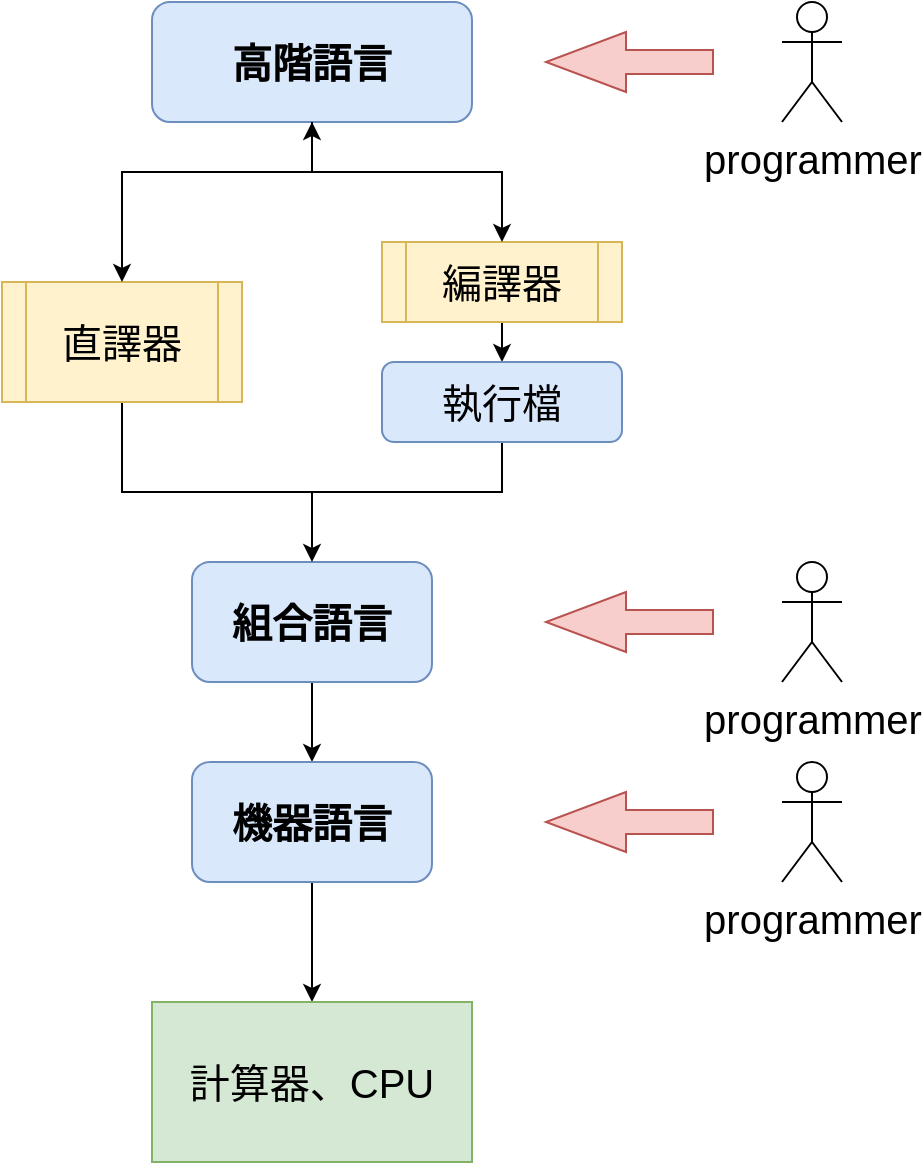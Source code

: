 <mxfile version="13.6.2" type="google"><diagram id="Og6Qbux90tX0bGSQaYru" name="第1頁"><mxGraphModel dx="782" dy="469" grid="1" gridSize="10" guides="1" tooltips="1" connect="1" arrows="1" fold="1" page="1" pageScale="1" pageWidth="827" pageHeight="1169" math="0" shadow="0"><root><mxCell id="0"/><mxCell id="1" parent="0"/><mxCell id="K2eo-ehBFZN0j4ffTXnk-33" style="edgeStyle=orthogonalEdgeStyle;rounded=0;orthogonalLoop=1;jettySize=auto;html=1;entryX=0.5;entryY=0;entryDx=0;entryDy=0;endArrow=classic;endFill=1;" parent="1" source="K2eo-ehBFZN0j4ffTXnk-2" target="K2eo-ehBFZN0j4ffTXnk-3" edge="1"><mxGeometry relative="1" as="geometry"/></mxCell><mxCell id="K2eo-ehBFZN0j4ffTXnk-2" value="&lt;font style=&quot;font-size: 20px&quot;&gt;&lt;b&gt;組合語言&lt;/b&gt;&lt;/font&gt;" style="rounded=1;whiteSpace=wrap;html=1;fillColor=#dae8fc;strokeColor=#6c8ebf;" parent="1" vertex="1"><mxGeometry x="195" y="500" width="120" height="60" as="geometry"/></mxCell><mxCell id="K2eo-ehBFZN0j4ffTXnk-34" style="edgeStyle=orthogonalEdgeStyle;rounded=0;orthogonalLoop=1;jettySize=auto;html=1;exitX=0.5;exitY=1;exitDx=0;exitDy=0;entryX=0.5;entryY=0;entryDx=0;entryDy=0;endArrow=classic;endFill=1;" parent="1" source="K2eo-ehBFZN0j4ffTXnk-3" target="K2eo-ehBFZN0j4ffTXnk-7" edge="1"><mxGeometry relative="1" as="geometry"/></mxCell><mxCell id="K2eo-ehBFZN0j4ffTXnk-3" value="&lt;font style=&quot;font-size: 20px&quot;&gt;&lt;b&gt;機器語言&lt;/b&gt;&lt;/font&gt;" style="rounded=1;whiteSpace=wrap;html=1;fillColor=#dae8fc;strokeColor=#6c8ebf;" parent="1" vertex="1"><mxGeometry x="195" y="600" width="120" height="60" as="geometry"/></mxCell><mxCell id="K2eo-ehBFZN0j4ffTXnk-25" style="edgeStyle=orthogonalEdgeStyle;rounded=0;orthogonalLoop=1;jettySize=auto;html=1;exitX=0.5;exitY=1;exitDx=0;exitDy=0;entryX=0;entryY=0.5;entryDx=0;entryDy=0;entryPerimeter=0;endArrow=none;endFill=0;" parent="1" source="K2eo-ehBFZN0j4ffTXnk-4" target="K2eo-ehBFZN0j4ffTXnk-17" edge="1"><mxGeometry relative="1" as="geometry"/></mxCell><mxCell id="K2eo-ehBFZN0j4ffTXnk-4" value="&lt;font style=&quot;font-size: 20px&quot;&gt;&lt;b&gt;高階語言&lt;/b&gt;&lt;/font&gt;" style="rounded=1;whiteSpace=wrap;html=1;fillColor=#dae8fc;strokeColor=#6c8ebf;" parent="1" vertex="1"><mxGeometry x="175" y="220" width="160" height="60" as="geometry"/></mxCell><mxCell id="K2eo-ehBFZN0j4ffTXnk-6" value="&lt;font style=&quot;font-size: 20px&quot;&gt;programmer&lt;/font&gt;" style="shape=umlActor;verticalLabelPosition=bottom;verticalAlign=top;html=1;outlineConnect=0;" parent="1" vertex="1"><mxGeometry x="490" y="220" width="30" height="60" as="geometry"/></mxCell><mxCell id="K2eo-ehBFZN0j4ffTXnk-7" value="&lt;span&gt;&lt;font style=&quot;font-size: 20px&quot;&gt;計算器、CPU&lt;/font&gt;&lt;/span&gt;" style="rounded=0;whiteSpace=wrap;html=1;fillColor=#d5e8d4;strokeColor=#82b366;" parent="1" vertex="1"><mxGeometry x="175" y="720" width="160" height="80" as="geometry"/></mxCell><mxCell id="K2eo-ehBFZN0j4ffTXnk-8" value="&lt;font style=&quot;font-size: 20px&quot;&gt;programmer&lt;/font&gt;" style="shape=umlActor;verticalLabelPosition=bottom;verticalAlign=top;html=1;outlineConnect=0;" parent="1" vertex="1"><mxGeometry x="490" y="500" width="30" height="60" as="geometry"/></mxCell><mxCell id="K2eo-ehBFZN0j4ffTXnk-9" value="&lt;font style=&quot;font-size: 20px&quot;&gt;programmer&lt;/font&gt;" style="shape=umlActor;verticalLabelPosition=bottom;verticalAlign=top;html=1;outlineConnect=0;" parent="1" vertex="1"><mxGeometry x="490" y="600" width="30" height="60" as="geometry"/></mxCell><mxCell id="K2eo-ehBFZN0j4ffTXnk-22" style="edgeStyle=orthogonalEdgeStyle;rounded=0;orthogonalLoop=1;jettySize=auto;html=1;exitX=0.5;exitY=1;exitDx=0;exitDy=0;entryX=1;entryY=0;entryDx=0;entryDy=0;entryPerimeter=0;endArrow=none;endFill=0;" parent="1" source="K2eo-ehBFZN0j4ffTXnk-13" target="K2eo-ehBFZN0j4ffTXnk-18" edge="1"><mxGeometry relative="1" as="geometry"/></mxCell><mxCell id="K2eo-ehBFZN0j4ffTXnk-13" value="&lt;font style=&quot;font-size: 20px&quot;&gt;直譯器&lt;/font&gt;" style="shape=process;whiteSpace=wrap;html=1;backgroundOutline=1;fillColor=#fff2cc;strokeColor=#d6b656;" parent="1" vertex="1"><mxGeometry x="100" y="360" width="120" height="60" as="geometry"/></mxCell><mxCell id="K2eo-ehBFZN0j4ffTXnk-28" style="edgeStyle=orthogonalEdgeStyle;rounded=0;orthogonalLoop=1;jettySize=auto;html=1;exitX=0.5;exitY=1;exitDx=0;exitDy=0;entryX=0.5;entryY=0;entryDx=0;entryDy=0;endArrow=classic;endFill=1;" parent="1" source="K2eo-ehBFZN0j4ffTXnk-15" target="K2eo-ehBFZN0j4ffTXnk-27" edge="1"><mxGeometry relative="1" as="geometry"/></mxCell><mxCell id="K2eo-ehBFZN0j4ffTXnk-15" value="&lt;font style=&quot;font-size: 20px&quot;&gt;編譯器&lt;/font&gt;" style="shape=process;whiteSpace=wrap;html=1;backgroundOutline=1;fillColor=#fff2cc;strokeColor=#d6b656;" parent="1" vertex="1"><mxGeometry x="290" y="340" width="120" height="40" as="geometry"/></mxCell><mxCell id="K2eo-ehBFZN0j4ffTXnk-19" style="edgeStyle=orthogonalEdgeStyle;rounded=0;orthogonalLoop=1;jettySize=auto;html=1;exitX=1;exitY=1;exitDx=0;exitDy=0;exitPerimeter=0;entryX=0.5;entryY=0;entryDx=0;entryDy=0;" parent="1" source="K2eo-ehBFZN0j4ffTXnk-17" target="K2eo-ehBFZN0j4ffTXnk-13" edge="1"><mxGeometry relative="1" as="geometry"/></mxCell><mxCell id="K2eo-ehBFZN0j4ffTXnk-20" style="edgeStyle=orthogonalEdgeStyle;rounded=0;orthogonalLoop=1;jettySize=auto;html=1;exitX=1;exitY=0;exitDx=0;exitDy=0;exitPerimeter=0;entryX=0.5;entryY=0;entryDx=0;entryDy=0;" parent="1" source="K2eo-ehBFZN0j4ffTXnk-17" target="K2eo-ehBFZN0j4ffTXnk-15" edge="1"><mxGeometry relative="1" as="geometry"/></mxCell><mxCell id="dKa7zhrHeytW2ycK2S9T-1" value="" style="edgeStyle=orthogonalEdgeStyle;rounded=0;orthogonalLoop=1;jettySize=auto;html=1;" edge="1" parent="1" source="K2eo-ehBFZN0j4ffTXnk-17" target="K2eo-ehBFZN0j4ffTXnk-4"><mxGeometry relative="1" as="geometry"/></mxCell><mxCell id="K2eo-ehBFZN0j4ffTXnk-17" value="" style="strokeWidth=1;html=1;shape=mxgraph.flowchart.annotation_2;align=left;labelPosition=right;pointerEvents=1;direction=south;" parent="1" vertex="1"><mxGeometry x="160" y="300" width="190" height="10" as="geometry"/></mxCell><mxCell id="K2eo-ehBFZN0j4ffTXnk-32" style="edgeStyle=orthogonalEdgeStyle;rounded=0;orthogonalLoop=1;jettySize=auto;html=1;exitX=0;exitY=0.5;exitDx=0;exitDy=0;exitPerimeter=0;entryX=0.5;entryY=0;entryDx=0;entryDy=0;endArrow=classic;endFill=1;" parent="1" source="K2eo-ehBFZN0j4ffTXnk-18" target="K2eo-ehBFZN0j4ffTXnk-2" edge="1"><mxGeometry relative="1" as="geometry"/></mxCell><mxCell id="K2eo-ehBFZN0j4ffTXnk-18" value="" style="strokeWidth=1;html=1;shape=mxgraph.flowchart.annotation_2;align=left;labelPosition=right;pointerEvents=1;direction=north;" parent="1" vertex="1"><mxGeometry x="160" y="460" width="190" height="10" as="geometry"/></mxCell><mxCell id="K2eo-ehBFZN0j4ffTXnk-29" style="edgeStyle=orthogonalEdgeStyle;rounded=0;orthogonalLoop=1;jettySize=auto;html=1;exitX=0.5;exitY=1;exitDx=0;exitDy=0;entryX=1;entryY=1;entryDx=0;entryDy=0;entryPerimeter=0;endArrow=none;endFill=0;" parent="1" source="K2eo-ehBFZN0j4ffTXnk-27" target="K2eo-ehBFZN0j4ffTXnk-18" edge="1"><mxGeometry relative="1" as="geometry"/></mxCell><mxCell id="K2eo-ehBFZN0j4ffTXnk-27" value="&lt;font style=&quot;font-size: 20px&quot;&gt;執行檔&lt;/font&gt;" style="rounded=1;whiteSpace=wrap;html=1;fillColor=#dae8fc;strokeColor=#6c8ebf;" parent="1" vertex="1"><mxGeometry x="290" y="400" width="120" height="40" as="geometry"/></mxCell><mxCell id="K2eo-ehBFZN0j4ffTXnk-30" style="edgeStyle=orthogonalEdgeStyle;rounded=0;orthogonalLoop=1;jettySize=auto;html=1;exitX=0;exitY=0.5;exitDx=0;exitDy=0;exitPerimeter=0;endArrow=none;endFill=0;" parent="1" source="K2eo-ehBFZN0j4ffTXnk-18" target="K2eo-ehBFZN0j4ffTXnk-18" edge="1"><mxGeometry relative="1" as="geometry"/></mxCell><mxCell id="K2eo-ehBFZN0j4ffTXnk-36" value="" style="html=1;shadow=0;dashed=0;align=center;verticalAlign=middle;shape=mxgraph.arrows2.arrow;dy=0.6;dx=40;flipH=1;notch=0;strokeWidth=1;fillColor=#f8cecc;strokeColor=#b85450;" parent="1" vertex="1"><mxGeometry x="372" y="235" width="83.5" height="30" as="geometry"/></mxCell><mxCell id="K2eo-ehBFZN0j4ffTXnk-37" value="" style="html=1;shadow=0;dashed=0;align=center;verticalAlign=middle;shape=mxgraph.arrows2.arrow;dy=0.6;dx=40;flipH=1;notch=0;strokeWidth=1;fillColor=#f8cecc;strokeColor=#b85450;" parent="1" vertex="1"><mxGeometry x="372" y="615" width="83.5" height="30" as="geometry"/></mxCell><mxCell id="K2eo-ehBFZN0j4ffTXnk-38" value="" style="html=1;shadow=0;dashed=0;align=center;verticalAlign=middle;shape=mxgraph.arrows2.arrow;dy=0.6;dx=40;flipH=1;notch=0;strokeWidth=1;fillColor=#f8cecc;strokeColor=#b85450;" parent="1" vertex="1"><mxGeometry x="372" y="515" width="83.5" height="30" as="geometry"/></mxCell></root></mxGraphModel></diagram></mxfile>